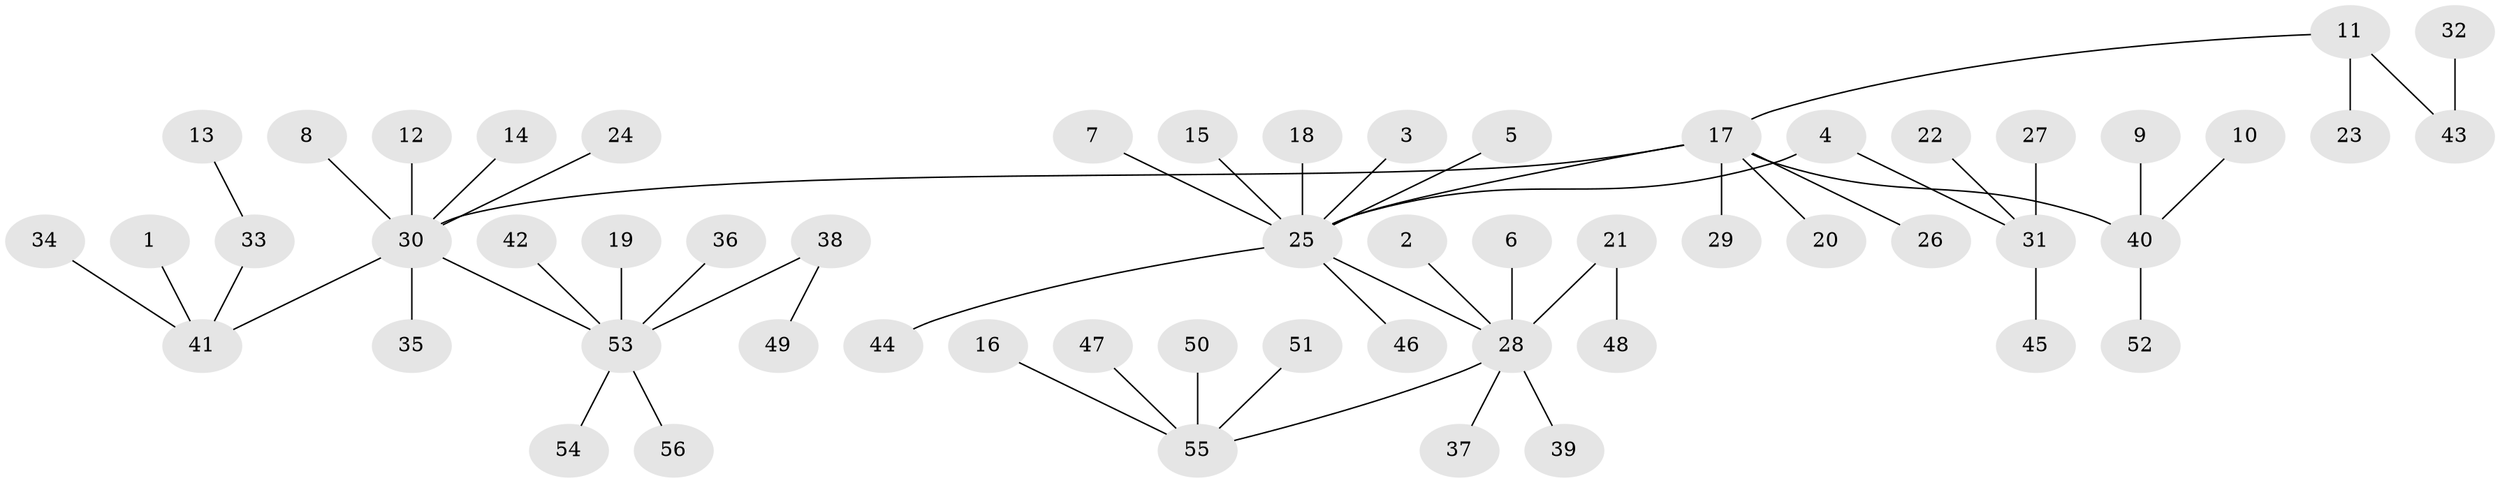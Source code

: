 // original degree distribution, {9: 0.027777777777777776, 6: 0.018518518518518517, 4: 0.037037037037037035, 2: 0.17592592592592593, 1: 0.6388888888888888, 8: 0.009259259259259259, 13: 0.009259259259259259, 5: 0.009259259259259259, 7: 0.009259259259259259, 3: 0.06481481481481481}
// Generated by graph-tools (version 1.1) at 2025/49/03/09/25 03:49:46]
// undirected, 56 vertices, 55 edges
graph export_dot {
graph [start="1"]
  node [color=gray90,style=filled];
  1;
  2;
  3;
  4;
  5;
  6;
  7;
  8;
  9;
  10;
  11;
  12;
  13;
  14;
  15;
  16;
  17;
  18;
  19;
  20;
  21;
  22;
  23;
  24;
  25;
  26;
  27;
  28;
  29;
  30;
  31;
  32;
  33;
  34;
  35;
  36;
  37;
  38;
  39;
  40;
  41;
  42;
  43;
  44;
  45;
  46;
  47;
  48;
  49;
  50;
  51;
  52;
  53;
  54;
  55;
  56;
  1 -- 41 [weight=1.0];
  2 -- 28 [weight=1.0];
  3 -- 25 [weight=1.0];
  4 -- 25 [weight=1.0];
  4 -- 31 [weight=1.0];
  5 -- 25 [weight=1.0];
  6 -- 28 [weight=1.0];
  7 -- 25 [weight=1.0];
  8 -- 30 [weight=1.0];
  9 -- 40 [weight=1.0];
  10 -- 40 [weight=1.0];
  11 -- 17 [weight=1.0];
  11 -- 23 [weight=1.0];
  11 -- 43 [weight=1.0];
  12 -- 30 [weight=1.0];
  13 -- 33 [weight=1.0];
  14 -- 30 [weight=1.0];
  15 -- 25 [weight=1.0];
  16 -- 55 [weight=1.0];
  17 -- 20 [weight=1.0];
  17 -- 25 [weight=1.0];
  17 -- 26 [weight=1.0];
  17 -- 29 [weight=1.0];
  17 -- 30 [weight=1.0];
  17 -- 40 [weight=1.0];
  18 -- 25 [weight=1.0];
  19 -- 53 [weight=1.0];
  21 -- 28 [weight=1.0];
  21 -- 48 [weight=1.0];
  22 -- 31 [weight=1.0];
  24 -- 30 [weight=1.0];
  25 -- 28 [weight=1.0];
  25 -- 44 [weight=1.0];
  25 -- 46 [weight=1.0];
  27 -- 31 [weight=1.0];
  28 -- 37 [weight=1.0];
  28 -- 39 [weight=1.0];
  28 -- 55 [weight=1.0];
  30 -- 35 [weight=1.0];
  30 -- 41 [weight=1.0];
  30 -- 53 [weight=1.0];
  31 -- 45 [weight=1.0];
  32 -- 43 [weight=1.0];
  33 -- 41 [weight=1.0];
  34 -- 41 [weight=1.0];
  36 -- 53 [weight=1.0];
  38 -- 49 [weight=1.0];
  38 -- 53 [weight=1.0];
  40 -- 52 [weight=1.0];
  42 -- 53 [weight=1.0];
  47 -- 55 [weight=1.0];
  50 -- 55 [weight=1.0];
  51 -- 55 [weight=1.0];
  53 -- 54 [weight=1.0];
  53 -- 56 [weight=1.0];
}
